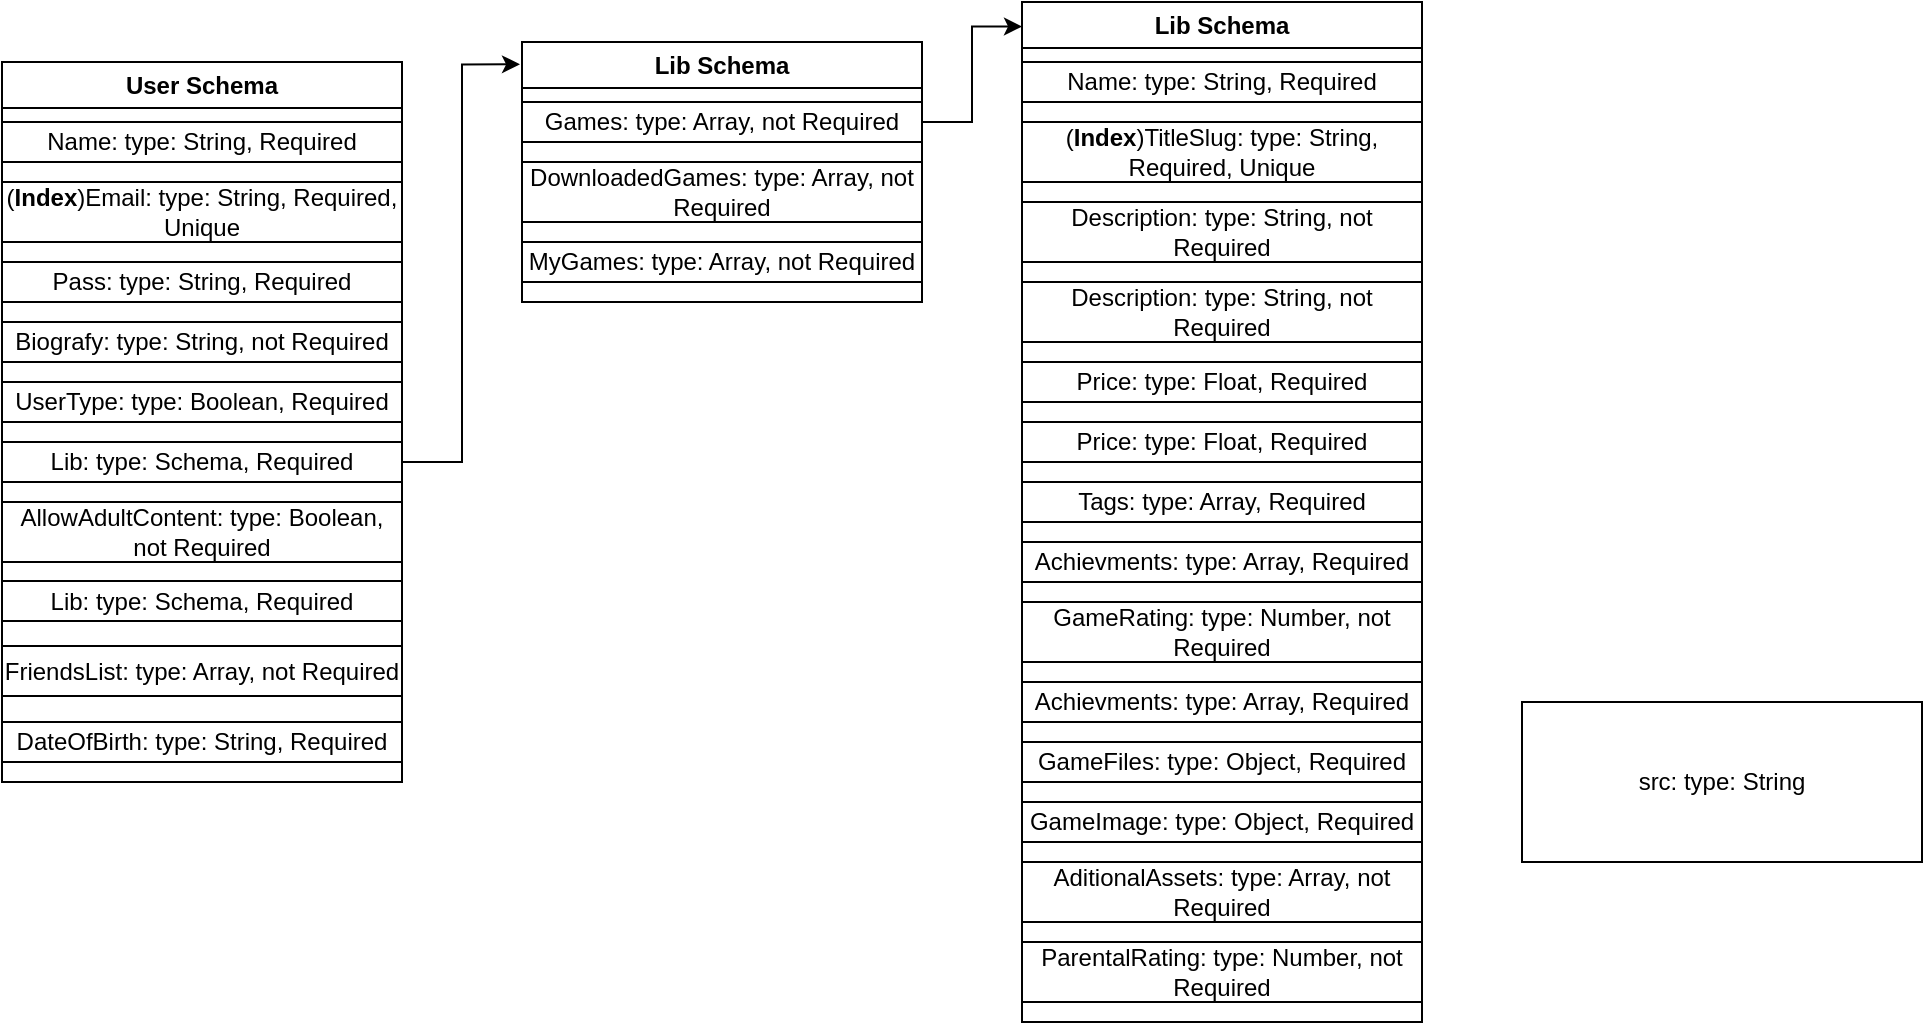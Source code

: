 <mxfile version="22.1.4" type="device">
  <diagram name="Página-1" id="aMLyxMj-DuTNKeh4W4zz">
    <mxGraphModel dx="548" dy="320" grid="1" gridSize="10" guides="1" tooltips="1" connect="1" arrows="1" fold="1" page="1" pageScale="1" pageWidth="827" pageHeight="1169" math="0" shadow="0">
      <root>
        <mxCell id="0" />
        <mxCell id="1" parent="0" />
        <mxCell id="DgRj5Q9yiNNn-70P2Ktp-1" value="User Schema" style="swimlane;whiteSpace=wrap;html=1;" vertex="1" parent="1">
          <mxGeometry x="80" y="290" width="200" height="360" as="geometry" />
        </mxCell>
        <mxCell id="DgRj5Q9yiNNn-70P2Ktp-3" value="Name: type: String, Required" style="rounded=0;whiteSpace=wrap;html=1;" vertex="1" parent="DgRj5Q9yiNNn-70P2Ktp-1">
          <mxGeometry y="30" width="200" height="20" as="geometry" />
        </mxCell>
        <mxCell id="DgRj5Q9yiNNn-70P2Ktp-4" value="(&lt;b&gt;Index&lt;/b&gt;)Email: type: String, Required, Unique" style="rounded=0;whiteSpace=wrap;html=1;" vertex="1" parent="DgRj5Q9yiNNn-70P2Ktp-1">
          <mxGeometry y="60" width="200" height="30" as="geometry" />
        </mxCell>
        <mxCell id="DgRj5Q9yiNNn-70P2Ktp-5" value="Pass: type: String, Required" style="rounded=0;whiteSpace=wrap;html=1;" vertex="1" parent="DgRj5Q9yiNNn-70P2Ktp-1">
          <mxGeometry y="100" width="200" height="20" as="geometry" />
        </mxCell>
        <mxCell id="DgRj5Q9yiNNn-70P2Ktp-6" value="Biografy: type: String, not Required" style="rounded=0;whiteSpace=wrap;html=1;" vertex="1" parent="DgRj5Q9yiNNn-70P2Ktp-1">
          <mxGeometry y="130" width="200" height="20" as="geometry" />
        </mxCell>
        <mxCell id="DgRj5Q9yiNNn-70P2Ktp-8" value="UserType: type: Boolean, Required" style="rounded=0;whiteSpace=wrap;html=1;" vertex="1" parent="DgRj5Q9yiNNn-70P2Ktp-1">
          <mxGeometry y="160" width="200" height="20" as="geometry" />
        </mxCell>
        <mxCell id="DgRj5Q9yiNNn-70P2Ktp-7" value="Lib: type: Schema, Required" style="rounded=0;whiteSpace=wrap;html=1;" vertex="1" parent="DgRj5Q9yiNNn-70P2Ktp-1">
          <mxGeometry y="190" width="200" height="20" as="geometry" />
        </mxCell>
        <mxCell id="DgRj5Q9yiNNn-70P2Ktp-29" value="AllowAdultContent: type: Boolean, not Required" style="rounded=0;whiteSpace=wrap;html=1;" vertex="1" parent="DgRj5Q9yiNNn-70P2Ktp-1">
          <mxGeometry y="220" width="200" height="30" as="geometry" />
        </mxCell>
        <mxCell id="DgRj5Q9yiNNn-70P2Ktp-30" value="Lib: type: Schema, Required" style="rounded=0;whiteSpace=wrap;html=1;" vertex="1" parent="DgRj5Q9yiNNn-70P2Ktp-1">
          <mxGeometry y="259.5" width="200" height="20" as="geometry" />
        </mxCell>
        <mxCell id="DgRj5Q9yiNNn-70P2Ktp-32" value="FriendsList: type: Array, not Required" style="rounded=0;whiteSpace=wrap;html=1;" vertex="1" parent="DgRj5Q9yiNNn-70P2Ktp-1">
          <mxGeometry y="292" width="200" height="25" as="geometry" />
        </mxCell>
        <mxCell id="DgRj5Q9yiNNn-70P2Ktp-34" value="DateOfBirth: type: String, Required" style="rounded=0;whiteSpace=wrap;html=1;" vertex="1" parent="DgRj5Q9yiNNn-70P2Ktp-1">
          <mxGeometry y="330" width="200" height="20" as="geometry" />
        </mxCell>
        <mxCell id="DgRj5Q9yiNNn-70P2Ktp-10" value="Lib Schema" style="swimlane;whiteSpace=wrap;html=1;" vertex="1" parent="1">
          <mxGeometry x="340" y="280" width="200" height="130" as="geometry">
            <mxRectangle x="340" y="280" width="110" height="30" as="alternateBounds" />
          </mxGeometry>
        </mxCell>
        <mxCell id="DgRj5Q9yiNNn-70P2Ktp-26" value="Games: type: Array, not Required" style="rounded=0;whiteSpace=wrap;html=1;" vertex="1" parent="DgRj5Q9yiNNn-70P2Ktp-10">
          <mxGeometry y="30" width="200" height="20" as="geometry" />
        </mxCell>
        <mxCell id="DgRj5Q9yiNNn-70P2Ktp-27" value="DownloadedGames: type: Array, not Required" style="rounded=0;whiteSpace=wrap;html=1;" vertex="1" parent="DgRj5Q9yiNNn-70P2Ktp-10">
          <mxGeometry y="60" width="200" height="30" as="geometry" />
        </mxCell>
        <mxCell id="DgRj5Q9yiNNn-70P2Ktp-28" value="MyGames: type: Array, not Required" style="rounded=0;whiteSpace=wrap;html=1;" vertex="1" parent="DgRj5Q9yiNNn-70P2Ktp-10">
          <mxGeometry y="100" width="200" height="20" as="geometry" />
        </mxCell>
        <mxCell id="DgRj5Q9yiNNn-70P2Ktp-9" style="edgeStyle=orthogonalEdgeStyle;rounded=0;orthogonalLoop=1;jettySize=auto;html=1;entryX=-0.005;entryY=0.086;entryDx=0;entryDy=0;entryPerimeter=0;" edge="1" parent="1" source="DgRj5Q9yiNNn-70P2Ktp-7" target="DgRj5Q9yiNNn-70P2Ktp-10">
          <mxGeometry relative="1" as="geometry">
            <mxPoint x="330" y="470" as="targetPoint" />
          </mxGeometry>
        </mxCell>
        <mxCell id="DgRj5Q9yiNNn-70P2Ktp-35" value="Lib Schema" style="swimlane;whiteSpace=wrap;html=1;" vertex="1" parent="1">
          <mxGeometry x="590" y="260" width="200" height="510" as="geometry">
            <mxRectangle x="610" y="280" width="110" height="30" as="alternateBounds" />
          </mxGeometry>
        </mxCell>
        <mxCell id="DgRj5Q9yiNNn-70P2Ktp-36" value="Name: type: String, Required" style="rounded=0;whiteSpace=wrap;html=1;" vertex="1" parent="DgRj5Q9yiNNn-70P2Ktp-35">
          <mxGeometry y="30" width="200" height="20" as="geometry" />
        </mxCell>
        <mxCell id="DgRj5Q9yiNNn-70P2Ktp-37" value="(&lt;b&gt;Index&lt;/b&gt;)TitleSlug: type: String, Required, Unique" style="rounded=0;whiteSpace=wrap;html=1;" vertex="1" parent="DgRj5Q9yiNNn-70P2Ktp-35">
          <mxGeometry y="60" width="200" height="30" as="geometry" />
        </mxCell>
        <mxCell id="DgRj5Q9yiNNn-70P2Ktp-38" value="Description: type: String, not Required" style="rounded=0;whiteSpace=wrap;html=1;" vertex="1" parent="DgRj5Q9yiNNn-70P2Ktp-35">
          <mxGeometry y="100" width="200" height="30" as="geometry" />
        </mxCell>
        <mxCell id="DgRj5Q9yiNNn-70P2Ktp-40" value="Description: type: String, not Required" style="rounded=0;whiteSpace=wrap;html=1;" vertex="1" parent="DgRj5Q9yiNNn-70P2Ktp-35">
          <mxGeometry y="140" width="200" height="30" as="geometry" />
        </mxCell>
        <mxCell id="DgRj5Q9yiNNn-70P2Ktp-41" value="Price: type: Float, Required" style="rounded=0;whiteSpace=wrap;html=1;" vertex="1" parent="DgRj5Q9yiNNn-70P2Ktp-35">
          <mxGeometry y="180" width="200" height="20" as="geometry" />
        </mxCell>
        <mxCell id="DgRj5Q9yiNNn-70P2Ktp-42" value="Price: type: Float, Required" style="rounded=0;whiteSpace=wrap;html=1;" vertex="1" parent="DgRj5Q9yiNNn-70P2Ktp-35">
          <mxGeometry y="210" width="200" height="20" as="geometry" />
        </mxCell>
        <mxCell id="DgRj5Q9yiNNn-70P2Ktp-43" value="Tags: type: Array, Required" style="rounded=0;whiteSpace=wrap;html=1;" vertex="1" parent="DgRj5Q9yiNNn-70P2Ktp-35">
          <mxGeometry y="240" width="200" height="20" as="geometry" />
        </mxCell>
        <mxCell id="DgRj5Q9yiNNn-70P2Ktp-45" value="Achievments: type: Array, Required" style="rounded=0;whiteSpace=wrap;html=1;" vertex="1" parent="DgRj5Q9yiNNn-70P2Ktp-35">
          <mxGeometry y="270" width="200" height="20" as="geometry" />
        </mxCell>
        <mxCell id="DgRj5Q9yiNNn-70P2Ktp-46" value="GameRating: type: Number, not Required" style="rounded=0;whiteSpace=wrap;html=1;" vertex="1" parent="DgRj5Q9yiNNn-70P2Ktp-35">
          <mxGeometry y="300" width="200" height="30" as="geometry" />
        </mxCell>
        <mxCell id="DgRj5Q9yiNNn-70P2Ktp-47" value="Achievments: type: Array, Required" style="rounded=0;whiteSpace=wrap;html=1;" vertex="1" parent="DgRj5Q9yiNNn-70P2Ktp-35">
          <mxGeometry y="340" width="200" height="20" as="geometry" />
        </mxCell>
        <mxCell id="DgRj5Q9yiNNn-70P2Ktp-48" value="GameFiles: type: Object, Required" style="rounded=0;whiteSpace=wrap;html=1;" vertex="1" parent="DgRj5Q9yiNNn-70P2Ktp-35">
          <mxGeometry y="370" width="200" height="20" as="geometry" />
        </mxCell>
        <mxCell id="DgRj5Q9yiNNn-70P2Ktp-49" value="GameImage: type: Object, Required" style="rounded=0;whiteSpace=wrap;html=1;" vertex="1" parent="DgRj5Q9yiNNn-70P2Ktp-35">
          <mxGeometry y="400" width="200" height="20" as="geometry" />
        </mxCell>
        <mxCell id="DgRj5Q9yiNNn-70P2Ktp-50" value="AditionalAssets: type: Array, not Required" style="rounded=0;whiteSpace=wrap;html=1;" vertex="1" parent="DgRj5Q9yiNNn-70P2Ktp-35">
          <mxGeometry y="430" width="200" height="30" as="geometry" />
        </mxCell>
        <mxCell id="DgRj5Q9yiNNn-70P2Ktp-51" value="ParentalRating: type: Number, not Required" style="rounded=0;whiteSpace=wrap;html=1;" vertex="1" parent="DgRj5Q9yiNNn-70P2Ktp-35">
          <mxGeometry y="470" width="200" height="30" as="geometry" />
        </mxCell>
        <mxCell id="DgRj5Q9yiNNn-70P2Ktp-39" style="edgeStyle=orthogonalEdgeStyle;rounded=0;orthogonalLoop=1;jettySize=auto;html=1;entryX=0;entryY=0.024;entryDx=0;entryDy=0;entryPerimeter=0;" edge="1" parent="1" source="DgRj5Q9yiNNn-70P2Ktp-26" target="DgRj5Q9yiNNn-70P2Ktp-35">
          <mxGeometry relative="1" as="geometry" />
        </mxCell>
        <mxCell id="DgRj5Q9yiNNn-70P2Ktp-52" value="src: type: String" style="rounded=0;whiteSpace=wrap;html=1;" vertex="1" parent="1">
          <mxGeometry x="840" y="610" width="200" height="80" as="geometry" />
        </mxCell>
      </root>
    </mxGraphModel>
  </diagram>
</mxfile>
